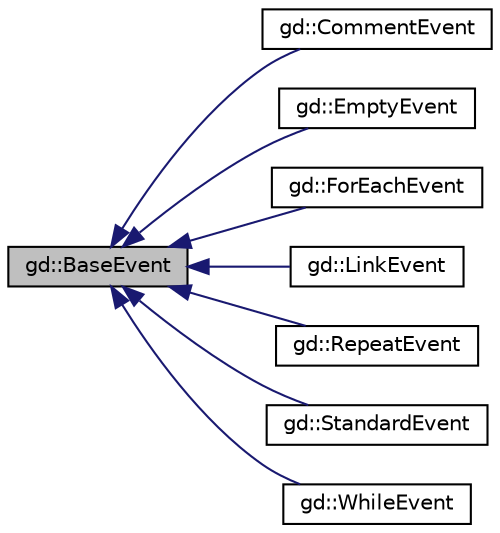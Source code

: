 digraph "gd::BaseEvent"
{
  edge [fontname="Helvetica",fontsize="10",labelfontname="Helvetica",labelfontsize="10"];
  node [fontname="Helvetica",fontsize="10",shape=record];
  rankdir="LR";
  Node1 [label="gd::BaseEvent",height=0.2,width=0.4,color="black", fillcolor="grey75", style="filled" fontcolor="black"];
  Node1 -> Node2 [dir="back",color="midnightblue",fontsize="10",style="solid",fontname="Helvetica"];
  Node2 [label="gd::CommentEvent",height=0.2,width=0.4,color="black", fillcolor="white", style="filled",URL="$classgd_1_1_comment_event.html",tooltip="Allows to add a text in the events editor. "];
  Node1 -> Node3 [dir="back",color="midnightblue",fontsize="10",style="solid",fontname="Helvetica"];
  Node3 [label="gd::EmptyEvent",height=0.2,width=0.4,color="black", fillcolor="white", style="filled",URL="$classgd_1_1_empty_event.html",tooltip="Empty event doing nothing. "];
  Node1 -> Node4 [dir="back",color="midnightblue",fontsize="10",style="solid",fontname="Helvetica"];
  Node4 [label="gd::ForEachEvent",height=0.2,width=0.4,color="black", fillcolor="white", style="filled",URL="$classgd_1_1_for_each_event.html",tooltip="Event repeated for each object of a list. "];
  Node1 -> Node5 [dir="back",color="midnightblue",fontsize="10",style="solid",fontname="Helvetica"];
  Node5 [label="gd::LinkEvent",height=0.2,width=0.4,color="black", fillcolor="white", style="filled",URL="$classgd_1_1_link_event.html",tooltip="A link pointing to external events ( or events of another layout ) that should be included and run in..."];
  Node1 -> Node6 [dir="back",color="midnightblue",fontsize="10",style="solid",fontname="Helvetica"];
  Node6 [label="gd::RepeatEvent",height=0.2,width=0.4,color="black", fillcolor="white", style="filled",URL="$classgd_1_1_repeat_event.html",tooltip="Event being repeated a specified number of times. "];
  Node1 -> Node7 [dir="back",color="midnightblue",fontsize="10",style="solid",fontname="Helvetica"];
  Node7 [label="gd::StandardEvent",height=0.2,width=0.4,color="black", fillcolor="white", style="filled",URL="$classgd_1_1_standard_event.html",tooltip="Standard event, with conditions, actions and support for sub events. "];
  Node1 -> Node8 [dir="back",color="midnightblue",fontsize="10",style="solid",fontname="Helvetica"];
  Node8 [label="gd::WhileEvent",height=0.2,width=0.4,color="black", fillcolor="white", style="filled",URL="$classgd_1_1_while_event.html",tooltip="While event is a standard event that is repeated while some conditions are true. "];
}
